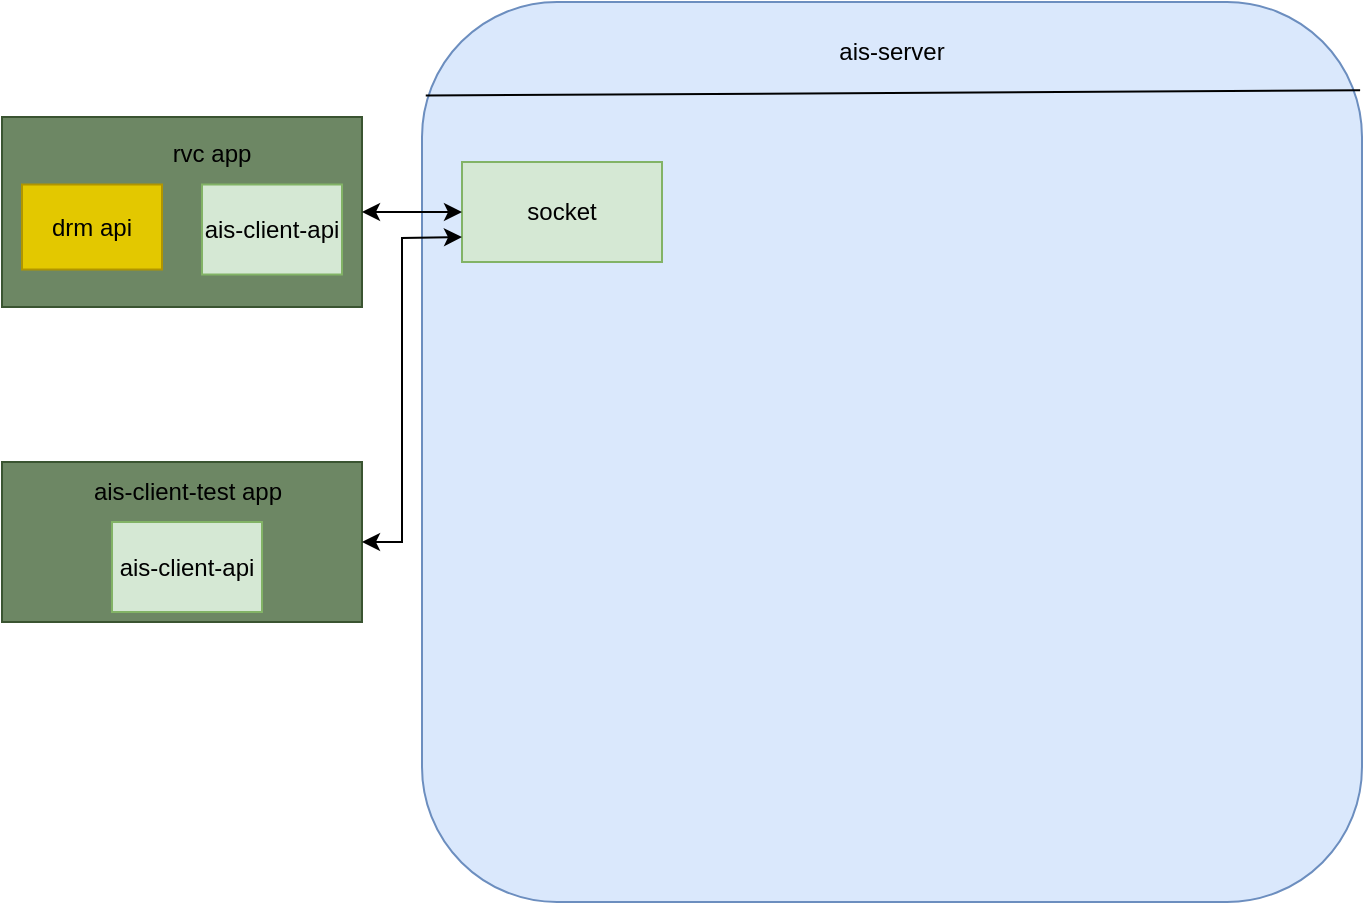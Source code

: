 <mxfile version="20.0.1" type="github">
  <diagram id="2lFJCwXeKW4iRGSq4QlS" name="第 1 页">
    <mxGraphModel dx="1422" dy="706" grid="1" gridSize="10" guides="1" tooltips="1" connect="1" arrows="1" fold="1" page="1" pageScale="1" pageWidth="827" pageHeight="1169" math="0" shadow="0">
      <root>
        <mxCell id="0" />
        <mxCell id="1" parent="0" />
        <mxCell id="esHo3eiN2Xfje8E4uvOA-1" value="" style="rounded=1;whiteSpace=wrap;html=1;fillColor=#dae8fc;strokeColor=#6c8ebf;" vertex="1" parent="1">
          <mxGeometry x="330" y="70" width="470" height="450" as="geometry" />
        </mxCell>
        <mxCell id="esHo3eiN2Xfje8E4uvOA-2" value="" style="endArrow=none;html=1;rounded=0;exitX=0.004;exitY=0.104;exitDx=0;exitDy=0;exitPerimeter=0;entryX=0.998;entryY=0.098;entryDx=0;entryDy=0;entryPerimeter=0;" edge="1" parent="1" source="esHo3eiN2Xfje8E4uvOA-1" target="esHo3eiN2Xfje8E4uvOA-1">
          <mxGeometry width="50" height="50" relative="1" as="geometry">
            <mxPoint x="300" y="150" as="sourcePoint" />
            <mxPoint x="350" y="100" as="targetPoint" />
          </mxGeometry>
        </mxCell>
        <mxCell id="esHo3eiN2Xfje8E4uvOA-4" value="ais-server" style="text;html=1;strokeColor=none;fillColor=none;align=center;verticalAlign=middle;whiteSpace=wrap;rounded=0;" vertex="1" parent="1">
          <mxGeometry x="535" y="80" width="60" height="30" as="geometry" />
        </mxCell>
        <mxCell id="esHo3eiN2Xfje8E4uvOA-5" value="socket" style="rounded=0;whiteSpace=wrap;html=1;fillColor=#d5e8d4;strokeColor=#82b366;" vertex="1" parent="1">
          <mxGeometry x="350" y="150" width="100" height="50" as="geometry" />
        </mxCell>
        <mxCell id="esHo3eiN2Xfje8E4uvOA-6" value="" style="rounded=0;whiteSpace=wrap;html=1;fillColor=#6d8764;fontColor=#ffffff;strokeColor=#3A5431;" vertex="1" parent="1">
          <mxGeometry x="120" y="127.5" width="180" height="95" as="geometry" />
        </mxCell>
        <mxCell id="esHo3eiN2Xfje8E4uvOA-7" value="ais-client-api" style="rounded=0;whiteSpace=wrap;html=1;fillColor=#d5e8d4;strokeColor=#82b366;" vertex="1" parent="1">
          <mxGeometry x="220" y="161.25" width="70" height="45" as="geometry" />
        </mxCell>
        <mxCell id="esHo3eiN2Xfje8E4uvOA-8" value="" style="endArrow=classic;html=1;rounded=0;exitX=1;exitY=0.5;exitDx=0;exitDy=0;entryX=0;entryY=0.5;entryDx=0;entryDy=0;startArrow=classic;startFill=1;" edge="1" parent="1" source="esHo3eiN2Xfje8E4uvOA-6" target="esHo3eiN2Xfje8E4uvOA-5">
          <mxGeometry width="50" height="50" relative="1" as="geometry">
            <mxPoint x="300" y="210" as="sourcePoint" />
            <mxPoint x="350" y="160" as="targetPoint" />
          </mxGeometry>
        </mxCell>
        <mxCell id="esHo3eiN2Xfje8E4uvOA-11" value="drm api" style="rounded=0;whiteSpace=wrap;html=1;fillColor=#e3c800;fontColor=#000000;strokeColor=#B09500;" vertex="1" parent="1">
          <mxGeometry x="130" y="161.25" width="70" height="42.5" as="geometry" />
        </mxCell>
        <mxCell id="esHo3eiN2Xfje8E4uvOA-12" value="rvc app" style="text;html=1;strokeColor=none;fillColor=none;align=center;verticalAlign=middle;whiteSpace=wrap;rounded=0;" vertex="1" parent="1">
          <mxGeometry x="195" y="131.25" width="60" height="30" as="geometry" />
        </mxCell>
        <mxCell id="esHo3eiN2Xfje8E4uvOA-13" value="" style="rounded=0;whiteSpace=wrap;html=1;fillColor=#6d8764;strokeColor=#3A5431;fontColor=#ffffff;" vertex="1" parent="1">
          <mxGeometry x="120" y="300" width="180" height="80" as="geometry" />
        </mxCell>
        <mxCell id="esHo3eiN2Xfje8E4uvOA-14" value="ais-client-test app" style="text;html=1;strokeColor=none;fillColor=none;align=center;verticalAlign=middle;whiteSpace=wrap;rounded=0;" vertex="1" parent="1">
          <mxGeometry x="157.5" y="300" width="110" height="30" as="geometry" />
        </mxCell>
        <mxCell id="esHo3eiN2Xfje8E4uvOA-15" value="ais-client-api" style="rounded=0;whiteSpace=wrap;html=1;fillColor=#d5e8d4;strokeColor=#82b366;" vertex="1" parent="1">
          <mxGeometry x="175" y="330" width="75" height="45" as="geometry" />
        </mxCell>
        <mxCell id="esHo3eiN2Xfje8E4uvOA-16" value="" style="endArrow=classic;startArrow=classic;html=1;rounded=0;entryX=0;entryY=0.75;entryDx=0;entryDy=0;exitX=1;exitY=0.5;exitDx=0;exitDy=0;" edge="1" parent="1" source="esHo3eiN2Xfje8E4uvOA-13" target="esHo3eiN2Xfje8E4uvOA-5">
          <mxGeometry width="50" height="50" relative="1" as="geometry">
            <mxPoint x="300" y="233.75" as="sourcePoint" />
            <mxPoint x="370.711" y="183.75" as="targetPoint" />
            <Array as="points">
              <mxPoint x="320" y="340" />
              <mxPoint x="320" y="188" />
            </Array>
          </mxGeometry>
        </mxCell>
      </root>
    </mxGraphModel>
  </diagram>
</mxfile>
